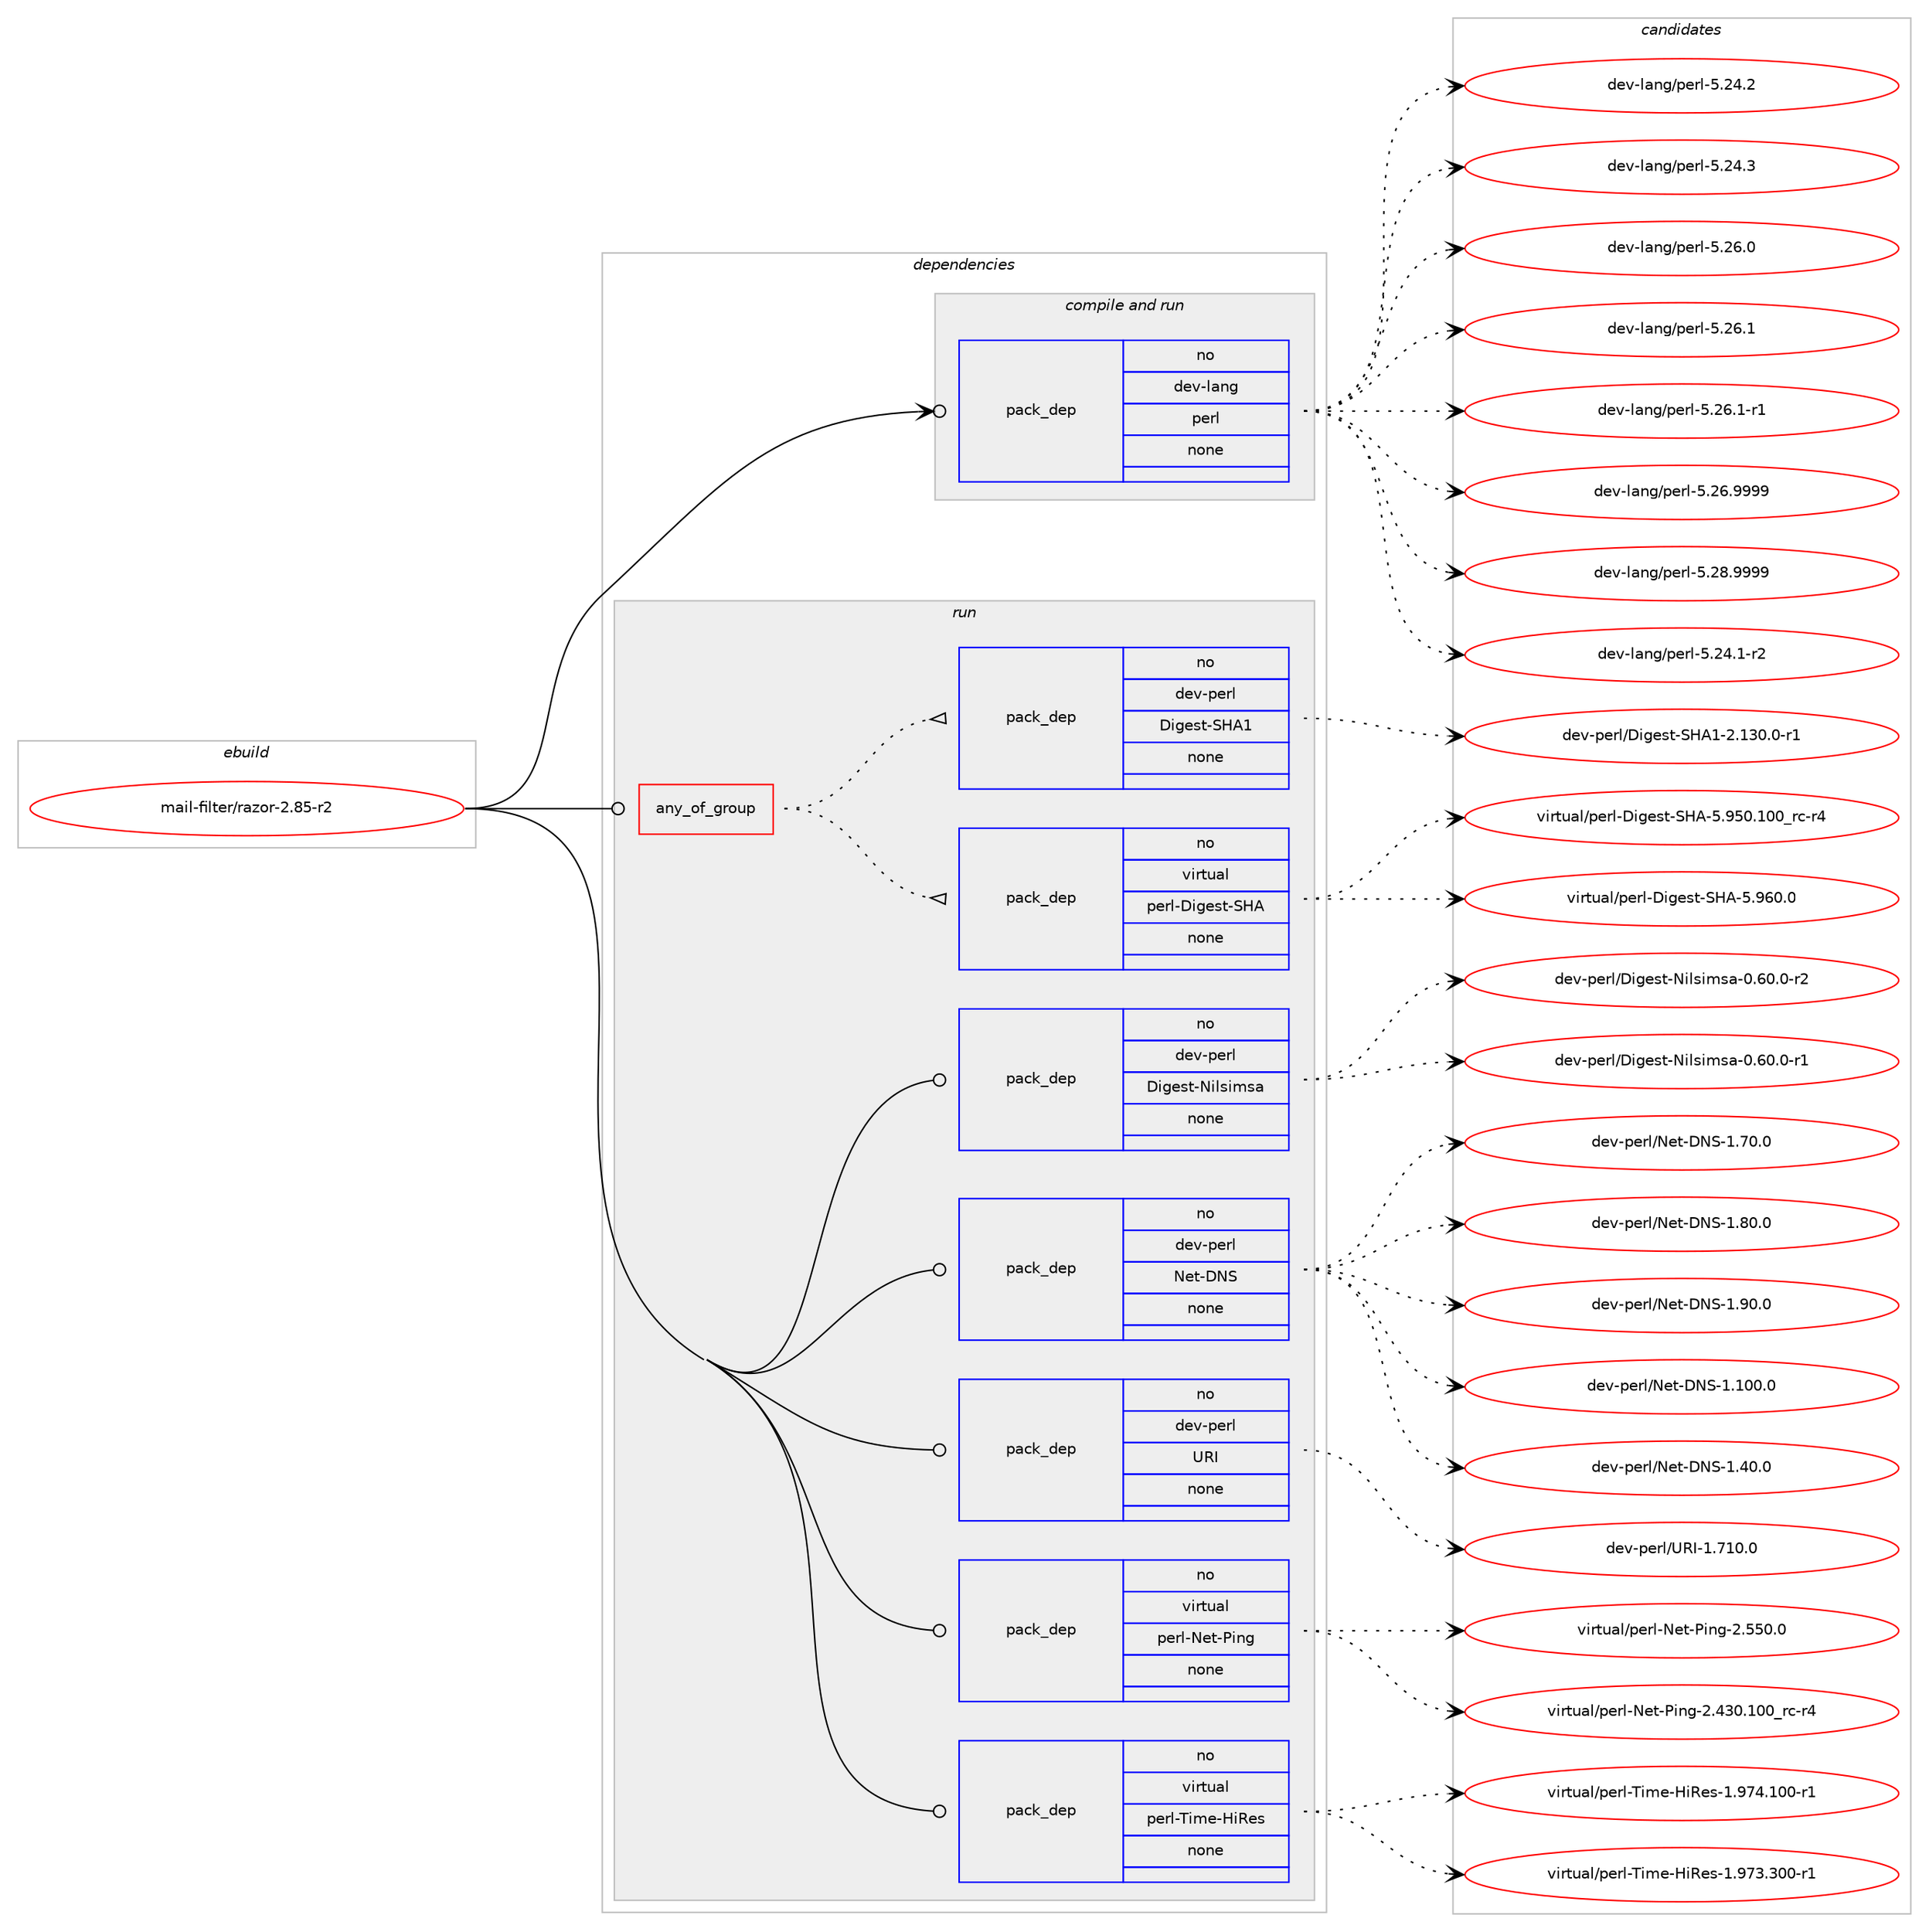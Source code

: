 digraph prolog {

# *************
# Graph options
# *************

newrank=true;
concentrate=true;
compound=true;
graph [rankdir=LR,fontname=Helvetica,fontsize=10,ranksep=1.5];#, ranksep=2.5, nodesep=0.2];
edge  [arrowhead=vee];
node  [fontname=Helvetica,fontsize=10];

# **********
# The ebuild
# **********

subgraph cluster_leftcol {
color=gray;
rank=same;
label=<<i>ebuild</i>>;
id [label="mail-filter/razor-2.85-r2", color=red, width=4, href="../mail-filter/razor-2.85-r2.svg"];
}

# ****************
# The dependencies
# ****************

subgraph cluster_midcol {
color=gray;
label=<<i>dependencies</i>>;
subgraph cluster_compile {
fillcolor="#eeeeee";
style=filled;
label=<<i>compile</i>>;
}
subgraph cluster_compileandrun {
fillcolor="#eeeeee";
style=filled;
label=<<i>compile and run</i>>;
subgraph pack252301 {
dependency343097 [label=<<TABLE BORDER="0" CELLBORDER="1" CELLSPACING="0" CELLPADDING="4" WIDTH="220"><TR><TD ROWSPAN="6" CELLPADDING="30">pack_dep</TD></TR><TR><TD WIDTH="110">no</TD></TR><TR><TD>dev-lang</TD></TR><TR><TD>perl</TD></TR><TR><TD>none</TD></TR><TR><TD></TD></TR></TABLE>>, shape=none, color=blue];
}
id:e -> dependency343097:w [weight=20,style="solid",arrowhead="odotvee"];
}
subgraph cluster_run {
fillcolor="#eeeeee";
style=filled;
label=<<i>run</i>>;
subgraph any5040 {
dependency343098 [label=<<TABLE BORDER="0" CELLBORDER="1" CELLSPACING="0" CELLPADDING="4"><TR><TD CELLPADDING="10">any_of_group</TD></TR></TABLE>>, shape=none, color=red];subgraph pack252302 {
dependency343099 [label=<<TABLE BORDER="0" CELLBORDER="1" CELLSPACING="0" CELLPADDING="4" WIDTH="220"><TR><TD ROWSPAN="6" CELLPADDING="30">pack_dep</TD></TR><TR><TD WIDTH="110">no</TD></TR><TR><TD>virtual</TD></TR><TR><TD>perl-Digest-SHA</TD></TR><TR><TD>none</TD></TR><TR><TD></TD></TR></TABLE>>, shape=none, color=blue];
}
dependency343098:e -> dependency343099:w [weight=20,style="dotted",arrowhead="oinv"];
subgraph pack252303 {
dependency343100 [label=<<TABLE BORDER="0" CELLBORDER="1" CELLSPACING="0" CELLPADDING="4" WIDTH="220"><TR><TD ROWSPAN="6" CELLPADDING="30">pack_dep</TD></TR><TR><TD WIDTH="110">no</TD></TR><TR><TD>dev-perl</TD></TR><TR><TD>Digest-SHA1</TD></TR><TR><TD>none</TD></TR><TR><TD></TD></TR></TABLE>>, shape=none, color=blue];
}
dependency343098:e -> dependency343100:w [weight=20,style="dotted",arrowhead="oinv"];
}
id:e -> dependency343098:w [weight=20,style="solid",arrowhead="odot"];
subgraph pack252304 {
dependency343101 [label=<<TABLE BORDER="0" CELLBORDER="1" CELLSPACING="0" CELLPADDING="4" WIDTH="220"><TR><TD ROWSPAN="6" CELLPADDING="30">pack_dep</TD></TR><TR><TD WIDTH="110">no</TD></TR><TR><TD>dev-perl</TD></TR><TR><TD>Digest-Nilsimsa</TD></TR><TR><TD>none</TD></TR><TR><TD></TD></TR></TABLE>>, shape=none, color=blue];
}
id:e -> dependency343101:w [weight=20,style="solid",arrowhead="odot"];
subgraph pack252305 {
dependency343102 [label=<<TABLE BORDER="0" CELLBORDER="1" CELLSPACING="0" CELLPADDING="4" WIDTH="220"><TR><TD ROWSPAN="6" CELLPADDING="30">pack_dep</TD></TR><TR><TD WIDTH="110">no</TD></TR><TR><TD>dev-perl</TD></TR><TR><TD>Net-DNS</TD></TR><TR><TD>none</TD></TR><TR><TD></TD></TR></TABLE>>, shape=none, color=blue];
}
id:e -> dependency343102:w [weight=20,style="solid",arrowhead="odot"];
subgraph pack252306 {
dependency343103 [label=<<TABLE BORDER="0" CELLBORDER="1" CELLSPACING="0" CELLPADDING="4" WIDTH="220"><TR><TD ROWSPAN="6" CELLPADDING="30">pack_dep</TD></TR><TR><TD WIDTH="110">no</TD></TR><TR><TD>dev-perl</TD></TR><TR><TD>URI</TD></TR><TR><TD>none</TD></TR><TR><TD></TD></TR></TABLE>>, shape=none, color=blue];
}
id:e -> dependency343103:w [weight=20,style="solid",arrowhead="odot"];
subgraph pack252307 {
dependency343104 [label=<<TABLE BORDER="0" CELLBORDER="1" CELLSPACING="0" CELLPADDING="4" WIDTH="220"><TR><TD ROWSPAN="6" CELLPADDING="30">pack_dep</TD></TR><TR><TD WIDTH="110">no</TD></TR><TR><TD>virtual</TD></TR><TR><TD>perl-Net-Ping</TD></TR><TR><TD>none</TD></TR><TR><TD></TD></TR></TABLE>>, shape=none, color=blue];
}
id:e -> dependency343104:w [weight=20,style="solid",arrowhead="odot"];
subgraph pack252308 {
dependency343105 [label=<<TABLE BORDER="0" CELLBORDER="1" CELLSPACING="0" CELLPADDING="4" WIDTH="220"><TR><TD ROWSPAN="6" CELLPADDING="30">pack_dep</TD></TR><TR><TD WIDTH="110">no</TD></TR><TR><TD>virtual</TD></TR><TR><TD>perl-Time-HiRes</TD></TR><TR><TD>none</TD></TR><TR><TD></TD></TR></TABLE>>, shape=none, color=blue];
}
id:e -> dependency343105:w [weight=20,style="solid",arrowhead="odot"];
}
}

# **************
# The candidates
# **************

subgraph cluster_choices {
rank=same;
color=gray;
label=<<i>candidates</i>>;

subgraph choice252301 {
color=black;
nodesep=1;
choice100101118451089711010347112101114108455346505246494511450 [label="dev-lang/perl-5.24.1-r2", color=red, width=4,href="../dev-lang/perl-5.24.1-r2.svg"];
choice10010111845108971101034711210111410845534650524650 [label="dev-lang/perl-5.24.2", color=red, width=4,href="../dev-lang/perl-5.24.2.svg"];
choice10010111845108971101034711210111410845534650524651 [label="dev-lang/perl-5.24.3", color=red, width=4,href="../dev-lang/perl-5.24.3.svg"];
choice10010111845108971101034711210111410845534650544648 [label="dev-lang/perl-5.26.0", color=red, width=4,href="../dev-lang/perl-5.26.0.svg"];
choice10010111845108971101034711210111410845534650544649 [label="dev-lang/perl-5.26.1", color=red, width=4,href="../dev-lang/perl-5.26.1.svg"];
choice100101118451089711010347112101114108455346505446494511449 [label="dev-lang/perl-5.26.1-r1", color=red, width=4,href="../dev-lang/perl-5.26.1-r1.svg"];
choice10010111845108971101034711210111410845534650544657575757 [label="dev-lang/perl-5.26.9999", color=red, width=4,href="../dev-lang/perl-5.26.9999.svg"];
choice10010111845108971101034711210111410845534650564657575757 [label="dev-lang/perl-5.28.9999", color=red, width=4,href="../dev-lang/perl-5.28.9999.svg"];
dependency343097:e -> choice100101118451089711010347112101114108455346505246494511450:w [style=dotted,weight="100"];
dependency343097:e -> choice10010111845108971101034711210111410845534650524650:w [style=dotted,weight="100"];
dependency343097:e -> choice10010111845108971101034711210111410845534650524651:w [style=dotted,weight="100"];
dependency343097:e -> choice10010111845108971101034711210111410845534650544648:w [style=dotted,weight="100"];
dependency343097:e -> choice10010111845108971101034711210111410845534650544649:w [style=dotted,weight="100"];
dependency343097:e -> choice100101118451089711010347112101114108455346505446494511449:w [style=dotted,weight="100"];
dependency343097:e -> choice10010111845108971101034711210111410845534650544657575757:w [style=dotted,weight="100"];
dependency343097:e -> choice10010111845108971101034711210111410845534650564657575757:w [style=dotted,weight="100"];
}
subgraph choice252302 {
color=black;
nodesep=1;
choice11810511411611797108471121011141084568105103101115116458372654553465753484649484895114994511452 [label="virtual/perl-Digest-SHA-5.950.100_rc-r4", color=red, width=4,href="../virtual/perl-Digest-SHA-5.950.100_rc-r4.svg"];
choice11810511411611797108471121011141084568105103101115116458372654553465754484648 [label="virtual/perl-Digest-SHA-5.960.0", color=red, width=4,href="../virtual/perl-Digest-SHA-5.960.0.svg"];
dependency343099:e -> choice11810511411611797108471121011141084568105103101115116458372654553465753484649484895114994511452:w [style=dotted,weight="100"];
dependency343099:e -> choice11810511411611797108471121011141084568105103101115116458372654553465754484648:w [style=dotted,weight="100"];
}
subgraph choice252303 {
color=black;
nodesep=1;
choice100101118451121011141084768105103101115116458372654945504649514846484511449 [label="dev-perl/Digest-SHA1-2.130.0-r1", color=red, width=4,href="../dev-perl/Digest-SHA1-2.130.0-r1.svg"];
dependency343100:e -> choice100101118451121011141084768105103101115116458372654945504649514846484511449:w [style=dotted,weight="100"];
}
subgraph choice252304 {
color=black;
nodesep=1;
choice100101118451121011141084768105103101115116457810510811510510911597454846544846484511449 [label="dev-perl/Digest-Nilsimsa-0.60.0-r1", color=red, width=4,href="../dev-perl/Digest-Nilsimsa-0.60.0-r1.svg"];
choice100101118451121011141084768105103101115116457810510811510510911597454846544846484511450 [label="dev-perl/Digest-Nilsimsa-0.60.0-r2", color=red, width=4,href="../dev-perl/Digest-Nilsimsa-0.60.0-r2.svg"];
dependency343101:e -> choice100101118451121011141084768105103101115116457810510811510510911597454846544846484511449:w [style=dotted,weight="100"];
dependency343101:e -> choice100101118451121011141084768105103101115116457810510811510510911597454846544846484511450:w [style=dotted,weight="100"];
}
subgraph choice252305 {
color=black;
nodesep=1;
choice100101118451121011141084778101116456878834549464948484648 [label="dev-perl/Net-DNS-1.100.0", color=red, width=4,href="../dev-perl/Net-DNS-1.100.0.svg"];
choice1001011184511210111410847781011164568788345494652484648 [label="dev-perl/Net-DNS-1.40.0", color=red, width=4,href="../dev-perl/Net-DNS-1.40.0.svg"];
choice1001011184511210111410847781011164568788345494655484648 [label="dev-perl/Net-DNS-1.70.0", color=red, width=4,href="../dev-perl/Net-DNS-1.70.0.svg"];
choice1001011184511210111410847781011164568788345494656484648 [label="dev-perl/Net-DNS-1.80.0", color=red, width=4,href="../dev-perl/Net-DNS-1.80.0.svg"];
choice1001011184511210111410847781011164568788345494657484648 [label="dev-perl/Net-DNS-1.90.0", color=red, width=4,href="../dev-perl/Net-DNS-1.90.0.svg"];
dependency343102:e -> choice100101118451121011141084778101116456878834549464948484648:w [style=dotted,weight="100"];
dependency343102:e -> choice1001011184511210111410847781011164568788345494652484648:w [style=dotted,weight="100"];
dependency343102:e -> choice1001011184511210111410847781011164568788345494655484648:w [style=dotted,weight="100"];
dependency343102:e -> choice1001011184511210111410847781011164568788345494656484648:w [style=dotted,weight="100"];
dependency343102:e -> choice1001011184511210111410847781011164568788345494657484648:w [style=dotted,weight="100"];
}
subgraph choice252306 {
color=black;
nodesep=1;
choice10010111845112101114108478582734549465549484648 [label="dev-perl/URI-1.710.0", color=red, width=4,href="../dev-perl/URI-1.710.0.svg"];
dependency343103:e -> choice10010111845112101114108478582734549465549484648:w [style=dotted,weight="100"];
}
subgraph choice252307 {
color=black;
nodesep=1;
choice1181051141161179710847112101114108457810111645801051101034550465251484649484895114994511452 [label="virtual/perl-Net-Ping-2.430.100_rc-r4", color=red, width=4,href="../virtual/perl-Net-Ping-2.430.100_rc-r4.svg"];
choice1181051141161179710847112101114108457810111645801051101034550465353484648 [label="virtual/perl-Net-Ping-2.550.0", color=red, width=4,href="../virtual/perl-Net-Ping-2.550.0.svg"];
dependency343104:e -> choice1181051141161179710847112101114108457810111645801051101034550465251484649484895114994511452:w [style=dotted,weight="100"];
dependency343104:e -> choice1181051141161179710847112101114108457810111645801051101034550465353484648:w [style=dotted,weight="100"];
}
subgraph choice252308 {
color=black;
nodesep=1;
choice11810511411611797108471121011141084584105109101457210582101115454946575551465148484511449 [label="virtual/perl-Time-HiRes-1.973.300-r1", color=red, width=4,href="../virtual/perl-Time-HiRes-1.973.300-r1.svg"];
choice11810511411611797108471121011141084584105109101457210582101115454946575552464948484511449 [label="virtual/perl-Time-HiRes-1.974.100-r1", color=red, width=4,href="../virtual/perl-Time-HiRes-1.974.100-r1.svg"];
dependency343105:e -> choice11810511411611797108471121011141084584105109101457210582101115454946575551465148484511449:w [style=dotted,weight="100"];
dependency343105:e -> choice11810511411611797108471121011141084584105109101457210582101115454946575552464948484511449:w [style=dotted,weight="100"];
}
}

}
